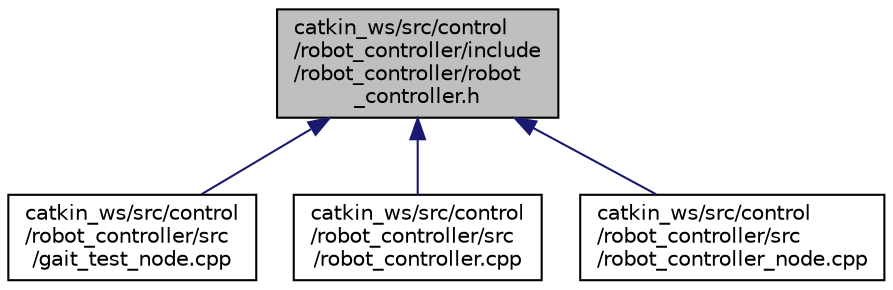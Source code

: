 digraph "catkin_ws/src/control/robot_controller/include/robot_controller/robot_controller.h"
{
 // LATEX_PDF_SIZE
  edge [fontname="Helvetica",fontsize="10",labelfontname="Helvetica",labelfontsize="10"];
  node [fontname="Helvetica",fontsize="10",shape=record];
  Node1 [label="catkin_ws/src/control\l/robot_controller/include\l/robot_controller/robot\l_controller.h",height=0.2,width=0.4,color="black", fillcolor="grey75", style="filled", fontcolor="black",tooltip=" "];
  Node1 -> Node2 [dir="back",color="midnightblue",fontsize="10",style="solid"];
  Node2 [label="catkin_ws/src/control\l/robot_controller/src\l/gait_test_node.cpp",height=0.2,width=0.4,color="black", fillcolor="white", style="filled",URL="$gait__test__node_8cpp.html",tooltip=" "];
  Node1 -> Node3 [dir="back",color="midnightblue",fontsize="10",style="solid"];
  Node3 [label="catkin_ws/src/control\l/robot_controller/src\l/robot_controller.cpp",height=0.2,width=0.4,color="black", fillcolor="white", style="filled",URL="$robot__controller_8cpp.html",tooltip=" "];
  Node1 -> Node4 [dir="back",color="midnightblue",fontsize="10",style="solid"];
  Node4 [label="catkin_ws/src/control\l/robot_controller/src\l/robot_controller_node.cpp",height=0.2,width=0.4,color="black", fillcolor="white", style="filled",URL="$robot__controller__node_8cpp.html",tooltip=" "];
}
